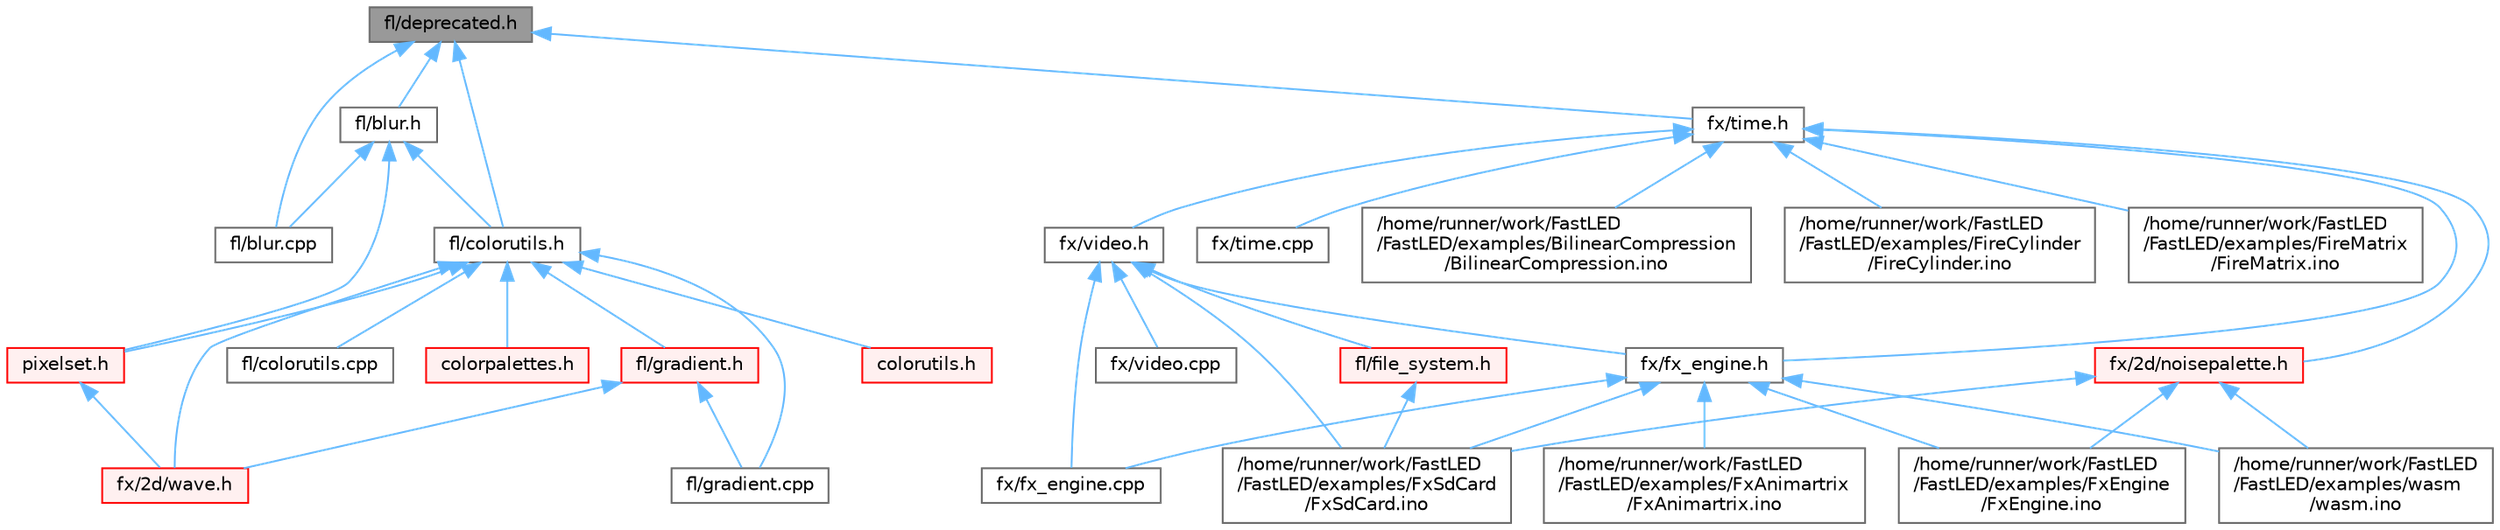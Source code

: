 digraph "fl/deprecated.h"
{
 // INTERACTIVE_SVG=YES
 // LATEX_PDF_SIZE
  bgcolor="transparent";
  edge [fontname=Helvetica,fontsize=10,labelfontname=Helvetica,labelfontsize=10];
  node [fontname=Helvetica,fontsize=10,shape=box,height=0.2,width=0.4];
  Node1 [id="Node000001",label="fl/deprecated.h",height=0.2,width=0.4,color="gray40", fillcolor="grey60", style="filled", fontcolor="black",tooltip=" "];
  Node1 -> Node2 [id="edge1_Node000001_Node000002",dir="back",color="steelblue1",style="solid",tooltip=" "];
  Node2 [id="Node000002",label="fl/blur.cpp",height=0.2,width=0.4,color="grey40", fillcolor="white", style="filled",URL="$de/dc8/blur_8cpp.html",tooltip=" "];
  Node1 -> Node3 [id="edge2_Node000001_Node000003",dir="back",color="steelblue1",style="solid",tooltip=" "];
  Node3 [id="Node000003",label="fl/blur.h",height=0.2,width=0.4,color="grey40", fillcolor="white", style="filled",URL="$d4/df5/blur_8h.html",tooltip=" "];
  Node3 -> Node2 [id="edge3_Node000003_Node000002",dir="back",color="steelblue1",style="solid",tooltip=" "];
  Node3 -> Node4 [id="edge4_Node000003_Node000004",dir="back",color="steelblue1",style="solid",tooltip=" "];
  Node4 [id="Node000004",label="fl/colorutils.h",height=0.2,width=0.4,color="grey40", fillcolor="white", style="filled",URL="$d7/df9/fl_2colorutils_8h.html",tooltip="Utility functions for color fill, palettes, blending, and more."];
  Node4 -> Node5 [id="edge5_Node000004_Node000005",dir="back",color="steelblue1",style="solid",tooltip=" "];
  Node5 [id="Node000005",label="colorpalettes.h",height=0.2,width=0.4,color="red", fillcolor="#FFF0F0", style="filled",URL="$dc/dcc/colorpalettes_8h.html",tooltip="Declarations for the predefined color palettes supplied by FastLED."];
  Node4 -> Node128 [id="edge6_Node000004_Node000128",dir="back",color="steelblue1",style="solid",tooltip=" "];
  Node128 [id="Node000128",label="colorutils.h",height=0.2,width=0.4,color="red", fillcolor="#FFF0F0", style="filled",URL="$d1/dfb/colorutils_8h.html",tooltip=" "];
  Node4 -> Node92 [id="edge7_Node000004_Node000092",dir="back",color="steelblue1",style="solid",tooltip=" "];
  Node92 [id="Node000092",label="fl/colorutils.cpp",height=0.2,width=0.4,color="grey40", fillcolor="white", style="filled",URL="$da/d2d/colorutils_8cpp.html",tooltip="Misc utility functions for palettes, blending, and more."];
  Node4 -> Node129 [id="edge8_Node000004_Node000129",dir="back",color="steelblue1",style="solid",tooltip=" "];
  Node129 [id="Node000129",label="fl/gradient.cpp",height=0.2,width=0.4,color="grey40", fillcolor="white", style="filled",URL="$d3/d77/gradient_8cpp.html",tooltip=" "];
  Node4 -> Node130 [id="edge9_Node000004_Node000130",dir="back",color="steelblue1",style="solid",tooltip=" "];
  Node130 [id="Node000130",label="fl/gradient.h",height=0.2,width=0.4,color="red", fillcolor="#FFF0F0", style="filled",URL="$db/dfe/gradient_8h.html",tooltip=" "];
  Node130 -> Node129 [id="edge10_Node000130_Node000129",dir="back",color="steelblue1",style="solid",tooltip=" "];
  Node130 -> Node121 [id="edge11_Node000130_Node000121",dir="back",color="steelblue1",style="solid",tooltip=" "];
  Node121 [id="Node000121",label="fx/2d/wave.h",height=0.2,width=0.4,color="red", fillcolor="#FFF0F0", style="filled",URL="$de/de9/src_2fx_22d_2wave_8h.html",tooltip=" "];
  Node4 -> Node121 [id="edge12_Node000004_Node000121",dir="back",color="steelblue1",style="solid",tooltip=" "];
  Node4 -> Node119 [id="edge13_Node000004_Node000119",dir="back",color="steelblue1",style="solid",tooltip=" "];
  Node119 [id="Node000119",label="pixelset.h",height=0.2,width=0.4,color="red", fillcolor="#FFF0F0", style="filled",URL="$d4/d46/pixelset_8h.html",tooltip="Declares classes for managing logical groups of LEDs."];
  Node119 -> Node121 [id="edge14_Node000119_Node000121",dir="back",color="steelblue1",style="solid",tooltip=" "];
  Node3 -> Node119 [id="edge15_Node000003_Node000119",dir="back",color="steelblue1",style="solid",tooltip=" "];
  Node1 -> Node4 [id="edge16_Node000001_Node000004",dir="back",color="steelblue1",style="solid",tooltip=" "];
  Node1 -> Node135 [id="edge17_Node000001_Node000135",dir="back",color="steelblue1",style="solid",tooltip=" "];
  Node135 [id="Node000135",label="fx/time.h",height=0.2,width=0.4,color="grey40", fillcolor="white", style="filled",URL="$de/df7/time_8h.html",tooltip=" "];
  Node135 -> Node11 [id="edge18_Node000135_Node000011",dir="back",color="steelblue1",style="solid",tooltip=" "];
  Node11 [id="Node000011",label="/home/runner/work/FastLED\l/FastLED/examples/BilinearCompression\l/BilinearCompression.ino",height=0.2,width=0.4,color="grey40", fillcolor="white", style="filled",URL="$da/d05/_bilinear_compression_8ino.html",tooltip=" "];
  Node135 -> Node29 [id="edge19_Node000135_Node000029",dir="back",color="steelblue1",style="solid",tooltip=" "];
  Node29 [id="Node000029",label="/home/runner/work/FastLED\l/FastLED/examples/FireCylinder\l/FireCylinder.ino",height=0.2,width=0.4,color="grey40", fillcolor="white", style="filled",URL="$df/d5c/_fire_cylinder_8ino.html",tooltip=" "];
  Node135 -> Node30 [id="edge20_Node000135_Node000030",dir="back",color="steelblue1",style="solid",tooltip=" "];
  Node30 [id="Node000030",label="/home/runner/work/FastLED\l/FastLED/examples/FireMatrix\l/FireMatrix.ino",height=0.2,width=0.4,color="grey40", fillcolor="white", style="filled",URL="$dc/dfc/_fire_matrix_8ino.html",tooltip=" "];
  Node135 -> Node103 [id="edge21_Node000135_Node000103",dir="back",color="steelblue1",style="solid",tooltip=" "];
  Node103 [id="Node000103",label="fx/2d/noisepalette.h",height=0.2,width=0.4,color="red", fillcolor="#FFF0F0", style="filled",URL="$d6/dc7/noisepalette_8h.html",tooltip="Demonstrates how to mix noise generation with color palettes on a 2D LED matrix."];
  Node103 -> Node35 [id="edge22_Node000103_Node000035",dir="back",color="steelblue1",style="solid",tooltip=" "];
  Node35 [id="Node000035",label="/home/runner/work/FastLED\l/FastLED/examples/FxEngine\l/FxEngine.ino",height=0.2,width=0.4,color="grey40", fillcolor="white", style="filled",URL="$d6/d35/_fx_engine_8ino.html",tooltip="Demonstrates how to use the FxEngine to switch between different effects on a 2D LED matrix."];
  Node103 -> Node40 [id="edge23_Node000103_Node000040",dir="back",color="steelblue1",style="solid",tooltip=" "];
  Node40 [id="Node000040",label="/home/runner/work/FastLED\l/FastLED/examples/FxSdCard\l/FxSdCard.ino",height=0.2,width=0.4,color="grey40", fillcolor="white", style="filled",URL="$d7/d35/_fx_sd_card_8ino.html",tooltip=" "];
  Node103 -> Node73 [id="edge24_Node000103_Node000073",dir="back",color="steelblue1",style="solid",tooltip=" "];
  Node73 [id="Node000073",label="/home/runner/work/FastLED\l/FastLED/examples/wasm\l/wasm.ino",height=0.2,width=0.4,color="grey40", fillcolor="white", style="filled",URL="$d7/dd3/wasm_8ino.html",tooltip="Demonstrates an advanced ino file with multiple effects and UI elements."];
  Node135 -> Node136 [id="edge25_Node000135_Node000136",dir="back",color="steelblue1",style="solid",tooltip=" "];
  Node136 [id="Node000136",label="fx/fx_engine.h",height=0.2,width=0.4,color="grey40", fillcolor="white", style="filled",URL="$d9/d3c/fx__engine_8h.html",tooltip=" "];
  Node136 -> Node32 [id="edge26_Node000136_Node000032",dir="back",color="steelblue1",style="solid",tooltip=" "];
  Node32 [id="Node000032",label="/home/runner/work/FastLED\l/FastLED/examples/FxAnimartrix\l/FxAnimartrix.ino",height=0.2,width=0.4,color="grey40", fillcolor="white", style="filled",URL="$dd/d96/_fx_animartrix_8ino.html",tooltip=" "];
  Node136 -> Node35 [id="edge27_Node000136_Node000035",dir="back",color="steelblue1",style="solid",tooltip=" "];
  Node136 -> Node40 [id="edge28_Node000136_Node000040",dir="back",color="steelblue1",style="solid",tooltip=" "];
  Node136 -> Node73 [id="edge29_Node000136_Node000073",dir="back",color="steelblue1",style="solid",tooltip=" "];
  Node136 -> Node137 [id="edge30_Node000136_Node000137",dir="back",color="steelblue1",style="solid",tooltip=" "];
  Node137 [id="Node000137",label="fx/fx_engine.cpp",height=0.2,width=0.4,color="grey40", fillcolor="white", style="filled",URL="$df/d8e/fx__engine_8cpp.html",tooltip=" "];
  Node135 -> Node138 [id="edge31_Node000135_Node000138",dir="back",color="steelblue1",style="solid",tooltip=" "];
  Node138 [id="Node000138",label="fx/time.cpp",height=0.2,width=0.4,color="grey40", fillcolor="white", style="filled",URL="$de/daf/time_8cpp.html",tooltip=" "];
  Node135 -> Node139 [id="edge32_Node000135_Node000139",dir="back",color="steelblue1",style="solid",tooltip=" "];
  Node139 [id="Node000139",label="fx/video.h",height=0.2,width=0.4,color="grey40", fillcolor="white", style="filled",URL="$dd/d78/video_8h.html",tooltip=" "];
  Node139 -> Node40 [id="edge33_Node000139_Node000040",dir="back",color="steelblue1",style="solid",tooltip=" "];
  Node139 -> Node140 [id="edge34_Node000139_Node000140",dir="back",color="steelblue1",style="solid",tooltip=" "];
  Node140 [id="Node000140",label="fl/file_system.h",height=0.2,width=0.4,color="red", fillcolor="#FFF0F0", style="filled",URL="$d6/d8d/file__system_8h.html",tooltip=" "];
  Node140 -> Node40 [id="edge35_Node000140_Node000040",dir="back",color="steelblue1",style="solid",tooltip=" "];
  Node139 -> Node137 [id="edge36_Node000139_Node000137",dir="back",color="steelblue1",style="solid",tooltip=" "];
  Node139 -> Node136 [id="edge37_Node000139_Node000136",dir="back",color="steelblue1",style="solid",tooltip=" "];
  Node139 -> Node143 [id="edge38_Node000139_Node000143",dir="back",color="steelblue1",style="solid",tooltip=" "];
  Node143 [id="Node000143",label="fx/video.cpp",height=0.2,width=0.4,color="grey40", fillcolor="white", style="filled",URL="$d0/d05/video_8cpp.html",tooltip=" "];
}
